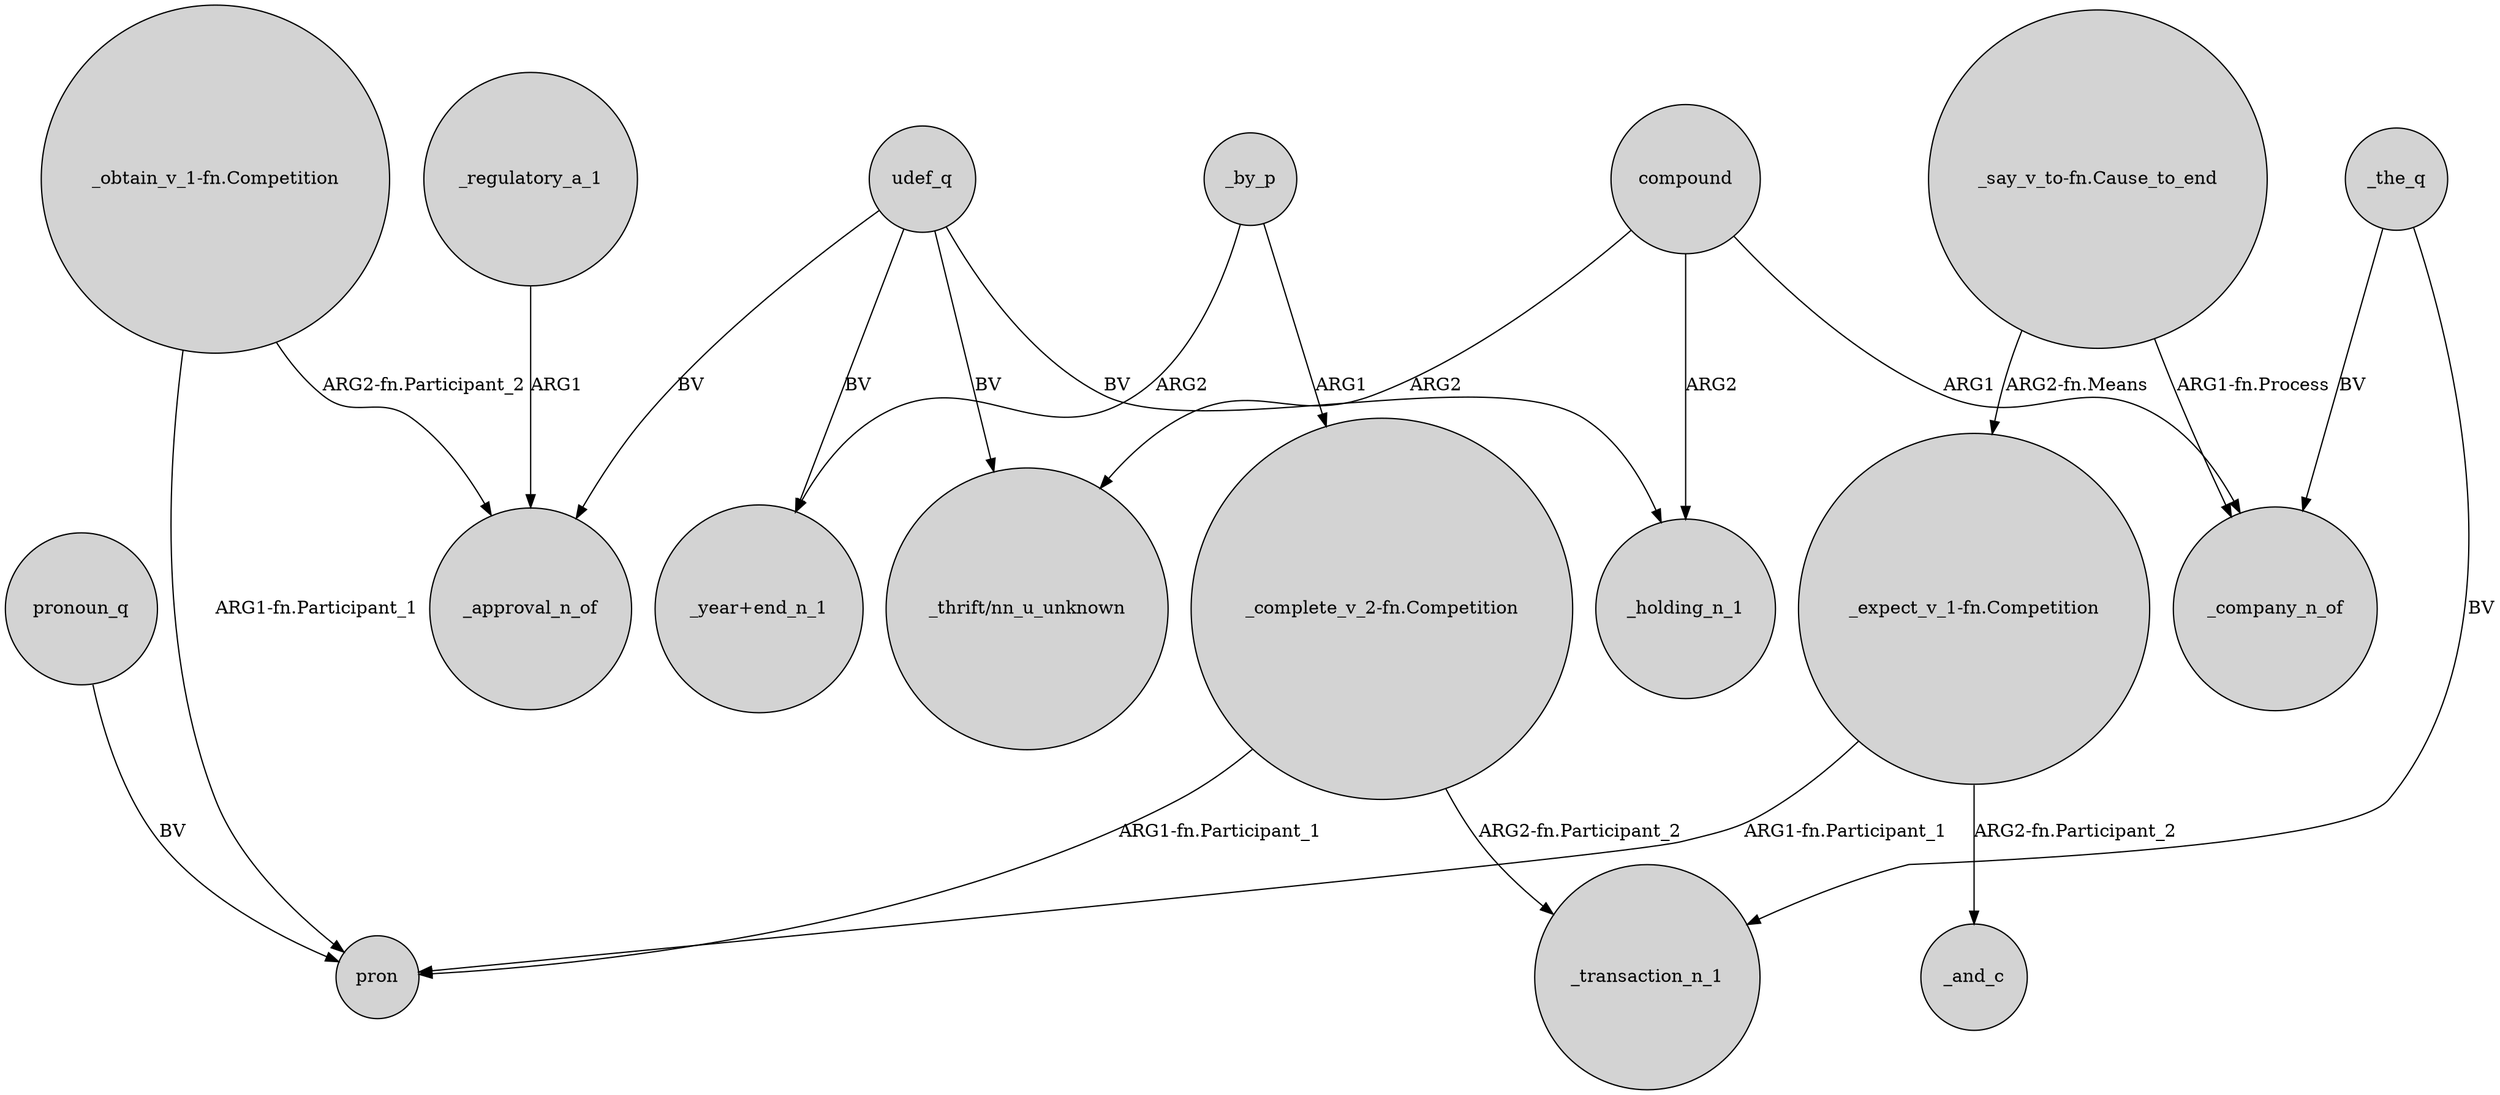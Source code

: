 digraph {
	node [shape=circle style=filled]
	_by_p -> "_year+end_n_1" [label=ARG2]
	"_obtain_v_1-fn.Competition" -> _approval_n_of [label="ARG2-fn.Participant_2"]
	"_obtain_v_1-fn.Competition" -> pron [label="ARG1-fn.Participant_1"]
	"_expect_v_1-fn.Competition" -> _and_c [label="ARG2-fn.Participant_2"]
	"_complete_v_2-fn.Competition" -> _transaction_n_1 [label="ARG2-fn.Participant_2"]
	compound -> "_thrift/nn_u_unknown" [label=ARG2]
	_regulatory_a_1 -> _approval_n_of [label=ARG1]
	"_expect_v_1-fn.Competition" -> pron [label="ARG1-fn.Participant_1"]
	compound -> _company_n_of [label=ARG1]
	pronoun_q -> pron [label=BV]
	_the_q -> _transaction_n_1 [label=BV]
	"_say_v_to-fn.Cause_to_end" -> _company_n_of [label="ARG1-fn.Process"]
	compound -> _holding_n_1 [label=ARG2]
	"_complete_v_2-fn.Competition" -> pron [label="ARG1-fn.Participant_1"]
	"_say_v_to-fn.Cause_to_end" -> "_expect_v_1-fn.Competition" [label="ARG2-fn.Means"]
	_by_p -> "_complete_v_2-fn.Competition" [label=ARG1]
	udef_q -> "_thrift/nn_u_unknown" [label=BV]
	udef_q -> _holding_n_1 [label=BV]
	_the_q -> _company_n_of [label=BV]
	udef_q -> _approval_n_of [label=BV]
	udef_q -> "_year+end_n_1" [label=BV]
}
